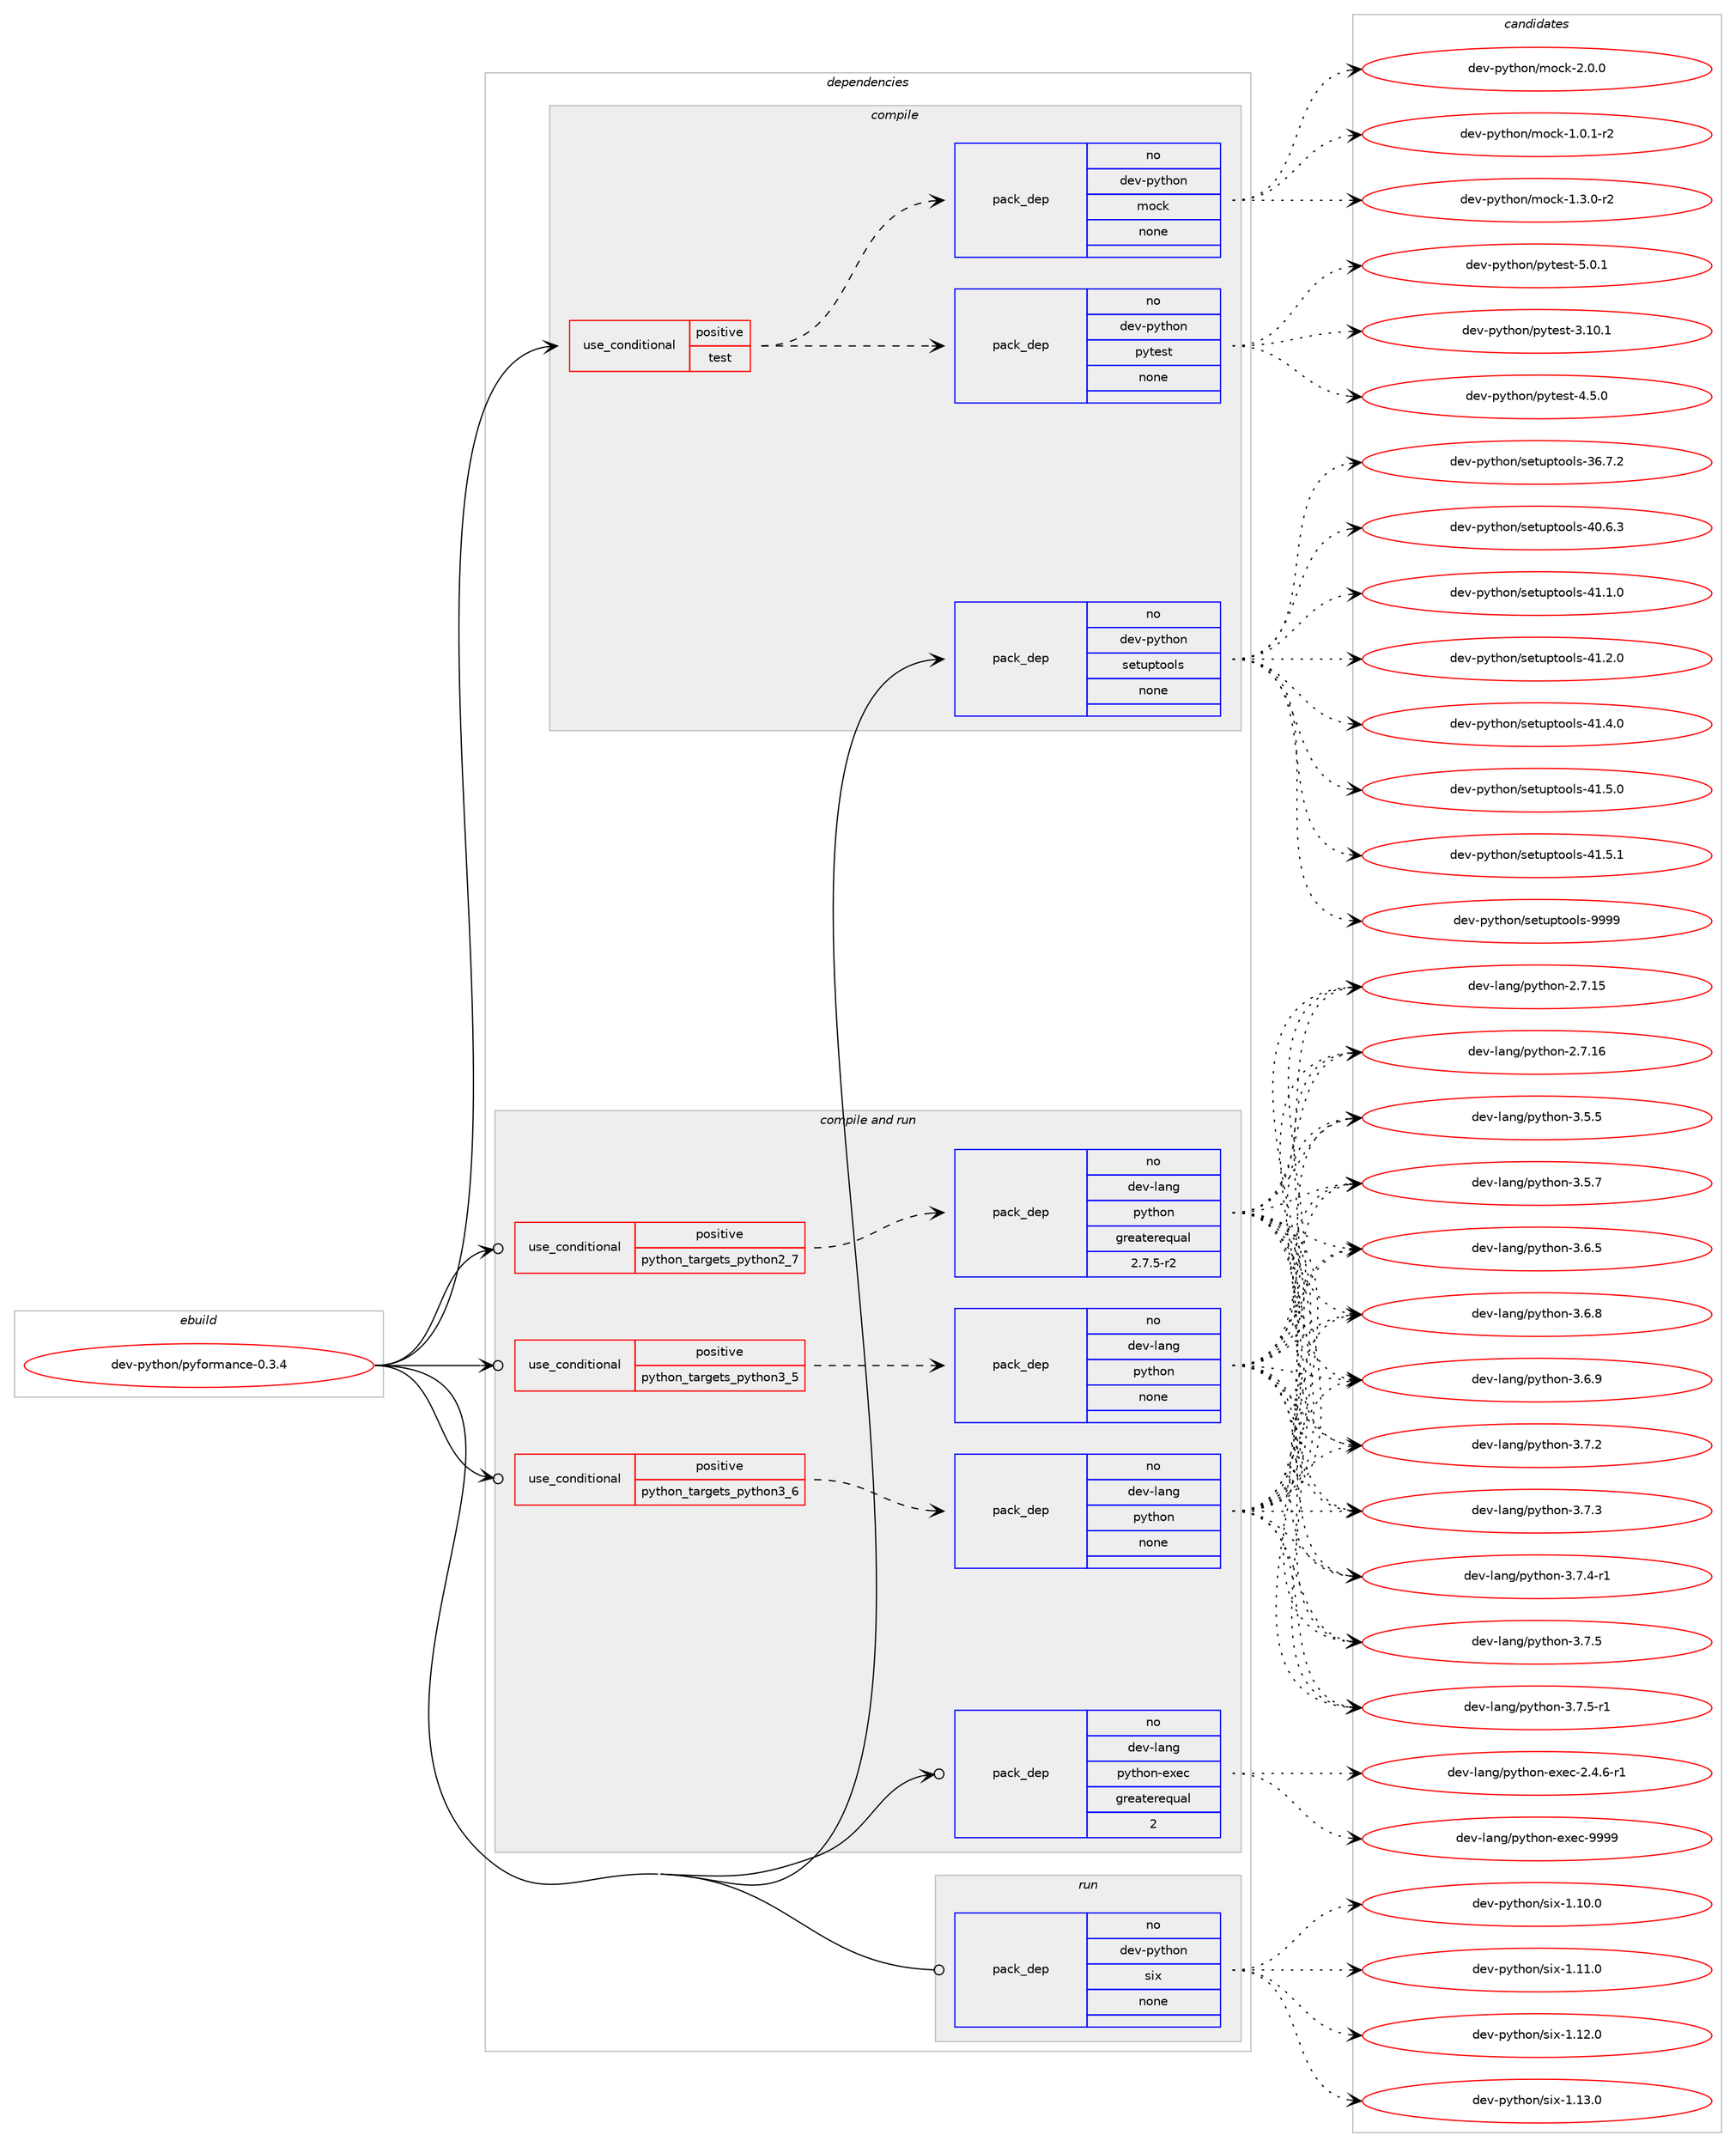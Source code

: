 digraph prolog {

# *************
# Graph options
# *************

newrank=true;
concentrate=true;
compound=true;
graph [rankdir=LR,fontname=Helvetica,fontsize=10,ranksep=1.5];#, ranksep=2.5, nodesep=0.2];
edge  [arrowhead=vee];
node  [fontname=Helvetica,fontsize=10];

# **********
# The ebuild
# **********

subgraph cluster_leftcol {
color=gray;
rank=same;
label=<<i>ebuild</i>>;
id [label="dev-python/pyformance-0.3.4", color=red, width=4, href="../dev-python/pyformance-0.3.4.svg"];
}

# ****************
# The dependencies
# ****************

subgraph cluster_midcol {
color=gray;
label=<<i>dependencies</i>>;
subgraph cluster_compile {
fillcolor="#eeeeee";
style=filled;
label=<<i>compile</i>>;
subgraph cond145833 {
dependency625716 [label=<<TABLE BORDER="0" CELLBORDER="1" CELLSPACING="0" CELLPADDING="4"><TR><TD ROWSPAN="3" CELLPADDING="10">use_conditional</TD></TR><TR><TD>positive</TD></TR><TR><TD>test</TD></TR></TABLE>>, shape=none, color=red];
subgraph pack468039 {
dependency625717 [label=<<TABLE BORDER="0" CELLBORDER="1" CELLSPACING="0" CELLPADDING="4" WIDTH="220"><TR><TD ROWSPAN="6" CELLPADDING="30">pack_dep</TD></TR><TR><TD WIDTH="110">no</TD></TR><TR><TD>dev-python</TD></TR><TR><TD>pytest</TD></TR><TR><TD>none</TD></TR><TR><TD></TD></TR></TABLE>>, shape=none, color=blue];
}
dependency625716:e -> dependency625717:w [weight=20,style="dashed",arrowhead="vee"];
subgraph pack468040 {
dependency625718 [label=<<TABLE BORDER="0" CELLBORDER="1" CELLSPACING="0" CELLPADDING="4" WIDTH="220"><TR><TD ROWSPAN="6" CELLPADDING="30">pack_dep</TD></TR><TR><TD WIDTH="110">no</TD></TR><TR><TD>dev-python</TD></TR><TR><TD>mock</TD></TR><TR><TD>none</TD></TR><TR><TD></TD></TR></TABLE>>, shape=none, color=blue];
}
dependency625716:e -> dependency625718:w [weight=20,style="dashed",arrowhead="vee"];
}
id:e -> dependency625716:w [weight=20,style="solid",arrowhead="vee"];
subgraph pack468041 {
dependency625719 [label=<<TABLE BORDER="0" CELLBORDER="1" CELLSPACING="0" CELLPADDING="4" WIDTH="220"><TR><TD ROWSPAN="6" CELLPADDING="30">pack_dep</TD></TR><TR><TD WIDTH="110">no</TD></TR><TR><TD>dev-python</TD></TR><TR><TD>setuptools</TD></TR><TR><TD>none</TD></TR><TR><TD></TD></TR></TABLE>>, shape=none, color=blue];
}
id:e -> dependency625719:w [weight=20,style="solid",arrowhead="vee"];
}
subgraph cluster_compileandrun {
fillcolor="#eeeeee";
style=filled;
label=<<i>compile and run</i>>;
subgraph cond145834 {
dependency625720 [label=<<TABLE BORDER="0" CELLBORDER="1" CELLSPACING="0" CELLPADDING="4"><TR><TD ROWSPAN="3" CELLPADDING="10">use_conditional</TD></TR><TR><TD>positive</TD></TR><TR><TD>python_targets_python2_7</TD></TR></TABLE>>, shape=none, color=red];
subgraph pack468042 {
dependency625721 [label=<<TABLE BORDER="0" CELLBORDER="1" CELLSPACING="0" CELLPADDING="4" WIDTH="220"><TR><TD ROWSPAN="6" CELLPADDING="30">pack_dep</TD></TR><TR><TD WIDTH="110">no</TD></TR><TR><TD>dev-lang</TD></TR><TR><TD>python</TD></TR><TR><TD>greaterequal</TD></TR><TR><TD>2.7.5-r2</TD></TR></TABLE>>, shape=none, color=blue];
}
dependency625720:e -> dependency625721:w [weight=20,style="dashed",arrowhead="vee"];
}
id:e -> dependency625720:w [weight=20,style="solid",arrowhead="odotvee"];
subgraph cond145835 {
dependency625722 [label=<<TABLE BORDER="0" CELLBORDER="1" CELLSPACING="0" CELLPADDING="4"><TR><TD ROWSPAN="3" CELLPADDING="10">use_conditional</TD></TR><TR><TD>positive</TD></TR><TR><TD>python_targets_python3_5</TD></TR></TABLE>>, shape=none, color=red];
subgraph pack468043 {
dependency625723 [label=<<TABLE BORDER="0" CELLBORDER="1" CELLSPACING="0" CELLPADDING="4" WIDTH="220"><TR><TD ROWSPAN="6" CELLPADDING="30">pack_dep</TD></TR><TR><TD WIDTH="110">no</TD></TR><TR><TD>dev-lang</TD></TR><TR><TD>python</TD></TR><TR><TD>none</TD></TR><TR><TD></TD></TR></TABLE>>, shape=none, color=blue];
}
dependency625722:e -> dependency625723:w [weight=20,style="dashed",arrowhead="vee"];
}
id:e -> dependency625722:w [weight=20,style="solid",arrowhead="odotvee"];
subgraph cond145836 {
dependency625724 [label=<<TABLE BORDER="0" CELLBORDER="1" CELLSPACING="0" CELLPADDING="4"><TR><TD ROWSPAN="3" CELLPADDING="10">use_conditional</TD></TR><TR><TD>positive</TD></TR><TR><TD>python_targets_python3_6</TD></TR></TABLE>>, shape=none, color=red];
subgraph pack468044 {
dependency625725 [label=<<TABLE BORDER="0" CELLBORDER="1" CELLSPACING="0" CELLPADDING="4" WIDTH="220"><TR><TD ROWSPAN="6" CELLPADDING="30">pack_dep</TD></TR><TR><TD WIDTH="110">no</TD></TR><TR><TD>dev-lang</TD></TR><TR><TD>python</TD></TR><TR><TD>none</TD></TR><TR><TD></TD></TR></TABLE>>, shape=none, color=blue];
}
dependency625724:e -> dependency625725:w [weight=20,style="dashed",arrowhead="vee"];
}
id:e -> dependency625724:w [weight=20,style="solid",arrowhead="odotvee"];
subgraph pack468045 {
dependency625726 [label=<<TABLE BORDER="0" CELLBORDER="1" CELLSPACING="0" CELLPADDING="4" WIDTH="220"><TR><TD ROWSPAN="6" CELLPADDING="30">pack_dep</TD></TR><TR><TD WIDTH="110">no</TD></TR><TR><TD>dev-lang</TD></TR><TR><TD>python-exec</TD></TR><TR><TD>greaterequal</TD></TR><TR><TD>2</TD></TR></TABLE>>, shape=none, color=blue];
}
id:e -> dependency625726:w [weight=20,style="solid",arrowhead="odotvee"];
}
subgraph cluster_run {
fillcolor="#eeeeee";
style=filled;
label=<<i>run</i>>;
subgraph pack468046 {
dependency625727 [label=<<TABLE BORDER="0" CELLBORDER="1" CELLSPACING="0" CELLPADDING="4" WIDTH="220"><TR><TD ROWSPAN="6" CELLPADDING="30">pack_dep</TD></TR><TR><TD WIDTH="110">no</TD></TR><TR><TD>dev-python</TD></TR><TR><TD>six</TD></TR><TR><TD>none</TD></TR><TR><TD></TD></TR></TABLE>>, shape=none, color=blue];
}
id:e -> dependency625727:w [weight=20,style="solid",arrowhead="odot"];
}
}

# **************
# The candidates
# **************

subgraph cluster_choices {
rank=same;
color=gray;
label=<<i>candidates</i>>;

subgraph choice468039 {
color=black;
nodesep=1;
choice100101118451121211161041111104711212111610111511645514649484649 [label="dev-python/pytest-3.10.1", color=red, width=4,href="../dev-python/pytest-3.10.1.svg"];
choice1001011184511212111610411111047112121116101115116455246534648 [label="dev-python/pytest-4.5.0", color=red, width=4,href="../dev-python/pytest-4.5.0.svg"];
choice1001011184511212111610411111047112121116101115116455346484649 [label="dev-python/pytest-5.0.1", color=red, width=4,href="../dev-python/pytest-5.0.1.svg"];
dependency625717:e -> choice100101118451121211161041111104711212111610111511645514649484649:w [style=dotted,weight="100"];
dependency625717:e -> choice1001011184511212111610411111047112121116101115116455246534648:w [style=dotted,weight="100"];
dependency625717:e -> choice1001011184511212111610411111047112121116101115116455346484649:w [style=dotted,weight="100"];
}
subgraph choice468040 {
color=black;
nodesep=1;
choice1001011184511212111610411111047109111991074549464846494511450 [label="dev-python/mock-1.0.1-r2", color=red, width=4,href="../dev-python/mock-1.0.1-r2.svg"];
choice1001011184511212111610411111047109111991074549465146484511450 [label="dev-python/mock-1.3.0-r2", color=red, width=4,href="../dev-python/mock-1.3.0-r2.svg"];
choice100101118451121211161041111104710911199107455046484648 [label="dev-python/mock-2.0.0", color=red, width=4,href="../dev-python/mock-2.0.0.svg"];
dependency625718:e -> choice1001011184511212111610411111047109111991074549464846494511450:w [style=dotted,weight="100"];
dependency625718:e -> choice1001011184511212111610411111047109111991074549465146484511450:w [style=dotted,weight="100"];
dependency625718:e -> choice100101118451121211161041111104710911199107455046484648:w [style=dotted,weight="100"];
}
subgraph choice468041 {
color=black;
nodesep=1;
choice100101118451121211161041111104711510111611711211611111110811545515446554650 [label="dev-python/setuptools-36.7.2", color=red, width=4,href="../dev-python/setuptools-36.7.2.svg"];
choice100101118451121211161041111104711510111611711211611111110811545524846544651 [label="dev-python/setuptools-40.6.3", color=red, width=4,href="../dev-python/setuptools-40.6.3.svg"];
choice100101118451121211161041111104711510111611711211611111110811545524946494648 [label="dev-python/setuptools-41.1.0", color=red, width=4,href="../dev-python/setuptools-41.1.0.svg"];
choice100101118451121211161041111104711510111611711211611111110811545524946504648 [label="dev-python/setuptools-41.2.0", color=red, width=4,href="../dev-python/setuptools-41.2.0.svg"];
choice100101118451121211161041111104711510111611711211611111110811545524946524648 [label="dev-python/setuptools-41.4.0", color=red, width=4,href="../dev-python/setuptools-41.4.0.svg"];
choice100101118451121211161041111104711510111611711211611111110811545524946534648 [label="dev-python/setuptools-41.5.0", color=red, width=4,href="../dev-python/setuptools-41.5.0.svg"];
choice100101118451121211161041111104711510111611711211611111110811545524946534649 [label="dev-python/setuptools-41.5.1", color=red, width=4,href="../dev-python/setuptools-41.5.1.svg"];
choice10010111845112121116104111110471151011161171121161111111081154557575757 [label="dev-python/setuptools-9999", color=red, width=4,href="../dev-python/setuptools-9999.svg"];
dependency625719:e -> choice100101118451121211161041111104711510111611711211611111110811545515446554650:w [style=dotted,weight="100"];
dependency625719:e -> choice100101118451121211161041111104711510111611711211611111110811545524846544651:w [style=dotted,weight="100"];
dependency625719:e -> choice100101118451121211161041111104711510111611711211611111110811545524946494648:w [style=dotted,weight="100"];
dependency625719:e -> choice100101118451121211161041111104711510111611711211611111110811545524946504648:w [style=dotted,weight="100"];
dependency625719:e -> choice100101118451121211161041111104711510111611711211611111110811545524946524648:w [style=dotted,weight="100"];
dependency625719:e -> choice100101118451121211161041111104711510111611711211611111110811545524946534648:w [style=dotted,weight="100"];
dependency625719:e -> choice100101118451121211161041111104711510111611711211611111110811545524946534649:w [style=dotted,weight="100"];
dependency625719:e -> choice10010111845112121116104111110471151011161171121161111111081154557575757:w [style=dotted,weight="100"];
}
subgraph choice468042 {
color=black;
nodesep=1;
choice10010111845108971101034711212111610411111045504655464953 [label="dev-lang/python-2.7.15", color=red, width=4,href="../dev-lang/python-2.7.15.svg"];
choice10010111845108971101034711212111610411111045504655464954 [label="dev-lang/python-2.7.16", color=red, width=4,href="../dev-lang/python-2.7.16.svg"];
choice100101118451089711010347112121116104111110455146534653 [label="dev-lang/python-3.5.5", color=red, width=4,href="../dev-lang/python-3.5.5.svg"];
choice100101118451089711010347112121116104111110455146534655 [label="dev-lang/python-3.5.7", color=red, width=4,href="../dev-lang/python-3.5.7.svg"];
choice100101118451089711010347112121116104111110455146544653 [label="dev-lang/python-3.6.5", color=red, width=4,href="../dev-lang/python-3.6.5.svg"];
choice100101118451089711010347112121116104111110455146544656 [label="dev-lang/python-3.6.8", color=red, width=4,href="../dev-lang/python-3.6.8.svg"];
choice100101118451089711010347112121116104111110455146544657 [label="dev-lang/python-3.6.9", color=red, width=4,href="../dev-lang/python-3.6.9.svg"];
choice100101118451089711010347112121116104111110455146554650 [label="dev-lang/python-3.7.2", color=red, width=4,href="../dev-lang/python-3.7.2.svg"];
choice100101118451089711010347112121116104111110455146554651 [label="dev-lang/python-3.7.3", color=red, width=4,href="../dev-lang/python-3.7.3.svg"];
choice1001011184510897110103471121211161041111104551465546524511449 [label="dev-lang/python-3.7.4-r1", color=red, width=4,href="../dev-lang/python-3.7.4-r1.svg"];
choice100101118451089711010347112121116104111110455146554653 [label="dev-lang/python-3.7.5", color=red, width=4,href="../dev-lang/python-3.7.5.svg"];
choice1001011184510897110103471121211161041111104551465546534511449 [label="dev-lang/python-3.7.5-r1", color=red, width=4,href="../dev-lang/python-3.7.5-r1.svg"];
dependency625721:e -> choice10010111845108971101034711212111610411111045504655464953:w [style=dotted,weight="100"];
dependency625721:e -> choice10010111845108971101034711212111610411111045504655464954:w [style=dotted,weight="100"];
dependency625721:e -> choice100101118451089711010347112121116104111110455146534653:w [style=dotted,weight="100"];
dependency625721:e -> choice100101118451089711010347112121116104111110455146534655:w [style=dotted,weight="100"];
dependency625721:e -> choice100101118451089711010347112121116104111110455146544653:w [style=dotted,weight="100"];
dependency625721:e -> choice100101118451089711010347112121116104111110455146544656:w [style=dotted,weight="100"];
dependency625721:e -> choice100101118451089711010347112121116104111110455146544657:w [style=dotted,weight="100"];
dependency625721:e -> choice100101118451089711010347112121116104111110455146554650:w [style=dotted,weight="100"];
dependency625721:e -> choice100101118451089711010347112121116104111110455146554651:w [style=dotted,weight="100"];
dependency625721:e -> choice1001011184510897110103471121211161041111104551465546524511449:w [style=dotted,weight="100"];
dependency625721:e -> choice100101118451089711010347112121116104111110455146554653:w [style=dotted,weight="100"];
dependency625721:e -> choice1001011184510897110103471121211161041111104551465546534511449:w [style=dotted,weight="100"];
}
subgraph choice468043 {
color=black;
nodesep=1;
choice10010111845108971101034711212111610411111045504655464953 [label="dev-lang/python-2.7.15", color=red, width=4,href="../dev-lang/python-2.7.15.svg"];
choice10010111845108971101034711212111610411111045504655464954 [label="dev-lang/python-2.7.16", color=red, width=4,href="../dev-lang/python-2.7.16.svg"];
choice100101118451089711010347112121116104111110455146534653 [label="dev-lang/python-3.5.5", color=red, width=4,href="../dev-lang/python-3.5.5.svg"];
choice100101118451089711010347112121116104111110455146534655 [label="dev-lang/python-3.5.7", color=red, width=4,href="../dev-lang/python-3.5.7.svg"];
choice100101118451089711010347112121116104111110455146544653 [label="dev-lang/python-3.6.5", color=red, width=4,href="../dev-lang/python-3.6.5.svg"];
choice100101118451089711010347112121116104111110455146544656 [label="dev-lang/python-3.6.8", color=red, width=4,href="../dev-lang/python-3.6.8.svg"];
choice100101118451089711010347112121116104111110455146544657 [label="dev-lang/python-3.6.9", color=red, width=4,href="../dev-lang/python-3.6.9.svg"];
choice100101118451089711010347112121116104111110455146554650 [label="dev-lang/python-3.7.2", color=red, width=4,href="../dev-lang/python-3.7.2.svg"];
choice100101118451089711010347112121116104111110455146554651 [label="dev-lang/python-3.7.3", color=red, width=4,href="../dev-lang/python-3.7.3.svg"];
choice1001011184510897110103471121211161041111104551465546524511449 [label="dev-lang/python-3.7.4-r1", color=red, width=4,href="../dev-lang/python-3.7.4-r1.svg"];
choice100101118451089711010347112121116104111110455146554653 [label="dev-lang/python-3.7.5", color=red, width=4,href="../dev-lang/python-3.7.5.svg"];
choice1001011184510897110103471121211161041111104551465546534511449 [label="dev-lang/python-3.7.5-r1", color=red, width=4,href="../dev-lang/python-3.7.5-r1.svg"];
dependency625723:e -> choice10010111845108971101034711212111610411111045504655464953:w [style=dotted,weight="100"];
dependency625723:e -> choice10010111845108971101034711212111610411111045504655464954:w [style=dotted,weight="100"];
dependency625723:e -> choice100101118451089711010347112121116104111110455146534653:w [style=dotted,weight="100"];
dependency625723:e -> choice100101118451089711010347112121116104111110455146534655:w [style=dotted,weight="100"];
dependency625723:e -> choice100101118451089711010347112121116104111110455146544653:w [style=dotted,weight="100"];
dependency625723:e -> choice100101118451089711010347112121116104111110455146544656:w [style=dotted,weight="100"];
dependency625723:e -> choice100101118451089711010347112121116104111110455146544657:w [style=dotted,weight="100"];
dependency625723:e -> choice100101118451089711010347112121116104111110455146554650:w [style=dotted,weight="100"];
dependency625723:e -> choice100101118451089711010347112121116104111110455146554651:w [style=dotted,weight="100"];
dependency625723:e -> choice1001011184510897110103471121211161041111104551465546524511449:w [style=dotted,weight="100"];
dependency625723:e -> choice100101118451089711010347112121116104111110455146554653:w [style=dotted,weight="100"];
dependency625723:e -> choice1001011184510897110103471121211161041111104551465546534511449:w [style=dotted,weight="100"];
}
subgraph choice468044 {
color=black;
nodesep=1;
choice10010111845108971101034711212111610411111045504655464953 [label="dev-lang/python-2.7.15", color=red, width=4,href="../dev-lang/python-2.7.15.svg"];
choice10010111845108971101034711212111610411111045504655464954 [label="dev-lang/python-2.7.16", color=red, width=4,href="../dev-lang/python-2.7.16.svg"];
choice100101118451089711010347112121116104111110455146534653 [label="dev-lang/python-3.5.5", color=red, width=4,href="../dev-lang/python-3.5.5.svg"];
choice100101118451089711010347112121116104111110455146534655 [label="dev-lang/python-3.5.7", color=red, width=4,href="../dev-lang/python-3.5.7.svg"];
choice100101118451089711010347112121116104111110455146544653 [label="dev-lang/python-3.6.5", color=red, width=4,href="../dev-lang/python-3.6.5.svg"];
choice100101118451089711010347112121116104111110455146544656 [label="dev-lang/python-3.6.8", color=red, width=4,href="../dev-lang/python-3.6.8.svg"];
choice100101118451089711010347112121116104111110455146544657 [label="dev-lang/python-3.6.9", color=red, width=4,href="../dev-lang/python-3.6.9.svg"];
choice100101118451089711010347112121116104111110455146554650 [label="dev-lang/python-3.7.2", color=red, width=4,href="../dev-lang/python-3.7.2.svg"];
choice100101118451089711010347112121116104111110455146554651 [label="dev-lang/python-3.7.3", color=red, width=4,href="../dev-lang/python-3.7.3.svg"];
choice1001011184510897110103471121211161041111104551465546524511449 [label="dev-lang/python-3.7.4-r1", color=red, width=4,href="../dev-lang/python-3.7.4-r1.svg"];
choice100101118451089711010347112121116104111110455146554653 [label="dev-lang/python-3.7.5", color=red, width=4,href="../dev-lang/python-3.7.5.svg"];
choice1001011184510897110103471121211161041111104551465546534511449 [label="dev-lang/python-3.7.5-r1", color=red, width=4,href="../dev-lang/python-3.7.5-r1.svg"];
dependency625725:e -> choice10010111845108971101034711212111610411111045504655464953:w [style=dotted,weight="100"];
dependency625725:e -> choice10010111845108971101034711212111610411111045504655464954:w [style=dotted,weight="100"];
dependency625725:e -> choice100101118451089711010347112121116104111110455146534653:w [style=dotted,weight="100"];
dependency625725:e -> choice100101118451089711010347112121116104111110455146534655:w [style=dotted,weight="100"];
dependency625725:e -> choice100101118451089711010347112121116104111110455146544653:w [style=dotted,weight="100"];
dependency625725:e -> choice100101118451089711010347112121116104111110455146544656:w [style=dotted,weight="100"];
dependency625725:e -> choice100101118451089711010347112121116104111110455146544657:w [style=dotted,weight="100"];
dependency625725:e -> choice100101118451089711010347112121116104111110455146554650:w [style=dotted,weight="100"];
dependency625725:e -> choice100101118451089711010347112121116104111110455146554651:w [style=dotted,weight="100"];
dependency625725:e -> choice1001011184510897110103471121211161041111104551465546524511449:w [style=dotted,weight="100"];
dependency625725:e -> choice100101118451089711010347112121116104111110455146554653:w [style=dotted,weight="100"];
dependency625725:e -> choice1001011184510897110103471121211161041111104551465546534511449:w [style=dotted,weight="100"];
}
subgraph choice468045 {
color=black;
nodesep=1;
choice10010111845108971101034711212111610411111045101120101994550465246544511449 [label="dev-lang/python-exec-2.4.6-r1", color=red, width=4,href="../dev-lang/python-exec-2.4.6-r1.svg"];
choice10010111845108971101034711212111610411111045101120101994557575757 [label="dev-lang/python-exec-9999", color=red, width=4,href="../dev-lang/python-exec-9999.svg"];
dependency625726:e -> choice10010111845108971101034711212111610411111045101120101994550465246544511449:w [style=dotted,weight="100"];
dependency625726:e -> choice10010111845108971101034711212111610411111045101120101994557575757:w [style=dotted,weight="100"];
}
subgraph choice468046 {
color=black;
nodesep=1;
choice100101118451121211161041111104711510512045494649484648 [label="dev-python/six-1.10.0", color=red, width=4,href="../dev-python/six-1.10.0.svg"];
choice100101118451121211161041111104711510512045494649494648 [label="dev-python/six-1.11.0", color=red, width=4,href="../dev-python/six-1.11.0.svg"];
choice100101118451121211161041111104711510512045494649504648 [label="dev-python/six-1.12.0", color=red, width=4,href="../dev-python/six-1.12.0.svg"];
choice100101118451121211161041111104711510512045494649514648 [label="dev-python/six-1.13.0", color=red, width=4,href="../dev-python/six-1.13.0.svg"];
dependency625727:e -> choice100101118451121211161041111104711510512045494649484648:w [style=dotted,weight="100"];
dependency625727:e -> choice100101118451121211161041111104711510512045494649494648:w [style=dotted,weight="100"];
dependency625727:e -> choice100101118451121211161041111104711510512045494649504648:w [style=dotted,weight="100"];
dependency625727:e -> choice100101118451121211161041111104711510512045494649514648:w [style=dotted,weight="100"];
}
}

}
